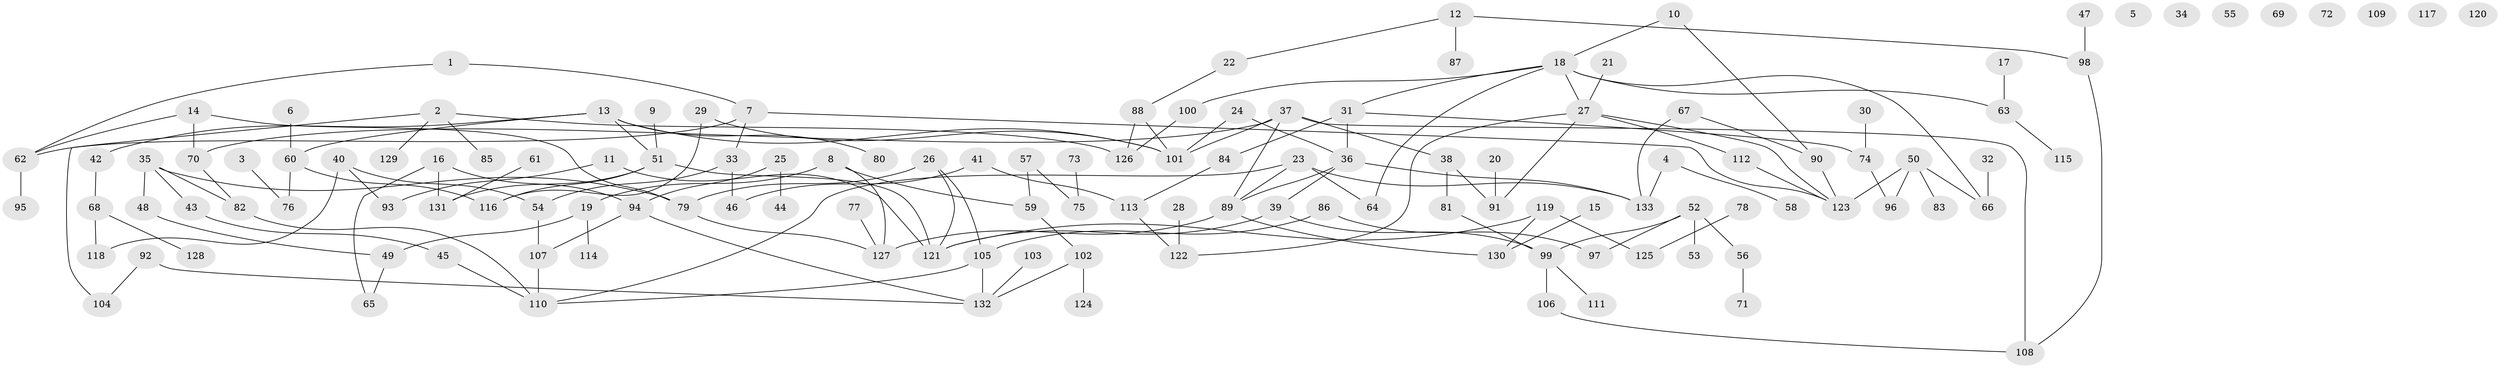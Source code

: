 // coarse degree distribution, {3: 0.288135593220339, 2: 0.2542372881355932, 4: 0.15254237288135594, 5: 0.11864406779661017, 1: 0.13559322033898305, 7: 0.01694915254237288, 6: 0.01694915254237288, 9: 0.01694915254237288}
// Generated by graph-tools (version 1.1) at 2025/35/03/04/25 23:35:56]
// undirected, 133 vertices, 161 edges
graph export_dot {
  node [color=gray90,style=filled];
  1;
  2;
  3;
  4;
  5;
  6;
  7;
  8;
  9;
  10;
  11;
  12;
  13;
  14;
  15;
  16;
  17;
  18;
  19;
  20;
  21;
  22;
  23;
  24;
  25;
  26;
  27;
  28;
  29;
  30;
  31;
  32;
  33;
  34;
  35;
  36;
  37;
  38;
  39;
  40;
  41;
  42;
  43;
  44;
  45;
  46;
  47;
  48;
  49;
  50;
  51;
  52;
  53;
  54;
  55;
  56;
  57;
  58;
  59;
  60;
  61;
  62;
  63;
  64;
  65;
  66;
  67;
  68;
  69;
  70;
  71;
  72;
  73;
  74;
  75;
  76;
  77;
  78;
  79;
  80;
  81;
  82;
  83;
  84;
  85;
  86;
  87;
  88;
  89;
  90;
  91;
  92;
  93;
  94;
  95;
  96;
  97;
  98;
  99;
  100;
  101;
  102;
  103;
  104;
  105;
  106;
  107;
  108;
  109;
  110;
  111;
  112;
  113;
  114;
  115;
  116;
  117;
  118;
  119;
  120;
  121;
  122;
  123;
  124;
  125;
  126;
  127;
  128;
  129;
  130;
  131;
  132;
  133;
  1 -- 7;
  1 -- 62;
  2 -- 85;
  2 -- 104;
  2 -- 126;
  2 -- 129;
  3 -- 76;
  4 -- 58;
  4 -- 133;
  6 -- 60;
  7 -- 33;
  7 -- 62;
  7 -- 123;
  8 -- 19;
  8 -- 59;
  8 -- 127;
  9 -- 51;
  10 -- 18;
  10 -- 90;
  11 -- 93;
  11 -- 121;
  12 -- 22;
  12 -- 87;
  12 -- 98;
  13 -- 42;
  13 -- 51;
  13 -- 60;
  13 -- 80;
  13 -- 101;
  14 -- 62;
  14 -- 70;
  14 -- 79;
  15 -- 130;
  16 -- 65;
  16 -- 94;
  16 -- 131;
  17 -- 63;
  18 -- 27;
  18 -- 31;
  18 -- 63;
  18 -- 64;
  18 -- 66;
  18 -- 100;
  19 -- 49;
  19 -- 114;
  20 -- 91;
  21 -- 27;
  22 -- 88;
  23 -- 64;
  23 -- 89;
  23 -- 110;
  23 -- 133;
  24 -- 36;
  24 -- 101;
  25 -- 44;
  25 -- 94;
  26 -- 79;
  26 -- 105;
  26 -- 121;
  27 -- 91;
  27 -- 112;
  27 -- 122;
  27 -- 123;
  28 -- 122;
  29 -- 101;
  29 -- 116;
  30 -- 74;
  31 -- 36;
  31 -- 74;
  31 -- 84;
  32 -- 66;
  33 -- 46;
  33 -- 54;
  35 -- 43;
  35 -- 48;
  35 -- 79;
  35 -- 82;
  36 -- 39;
  36 -- 89;
  36 -- 133;
  37 -- 38;
  37 -- 70;
  37 -- 89;
  37 -- 101;
  37 -- 108;
  38 -- 81;
  38 -- 91;
  39 -- 99;
  39 -- 121;
  40 -- 54;
  40 -- 93;
  40 -- 118;
  41 -- 46;
  41 -- 113;
  42 -- 68;
  43 -- 45;
  45 -- 110;
  47 -- 98;
  48 -- 49;
  49 -- 65;
  50 -- 66;
  50 -- 83;
  50 -- 96;
  50 -- 123;
  51 -- 116;
  51 -- 121;
  51 -- 131;
  52 -- 53;
  52 -- 56;
  52 -- 97;
  52 -- 99;
  54 -- 107;
  56 -- 71;
  57 -- 59;
  57 -- 75;
  59 -- 102;
  60 -- 76;
  60 -- 116;
  61 -- 131;
  62 -- 95;
  63 -- 115;
  67 -- 90;
  67 -- 133;
  68 -- 118;
  68 -- 128;
  70 -- 82;
  73 -- 75;
  74 -- 96;
  77 -- 127;
  78 -- 125;
  79 -- 127;
  81 -- 99;
  82 -- 110;
  84 -- 113;
  86 -- 97;
  86 -- 105;
  88 -- 101;
  88 -- 126;
  89 -- 127;
  89 -- 130;
  90 -- 123;
  92 -- 104;
  92 -- 132;
  94 -- 107;
  94 -- 132;
  98 -- 108;
  99 -- 106;
  99 -- 111;
  100 -- 126;
  102 -- 124;
  102 -- 132;
  103 -- 132;
  105 -- 110;
  105 -- 132;
  106 -- 108;
  107 -- 110;
  112 -- 123;
  113 -- 122;
  119 -- 121;
  119 -- 125;
  119 -- 130;
}

